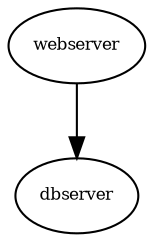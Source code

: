digraph RGL__DirectedAdjacencyGraph {
    webserver [
        fontsize = 8,
        label = webserver
    ]

    dbserver [
        fontsize = 8,
        label = dbserver
    ]

    webserver -> dbserver [
        fontsize = 8
    ]
}
